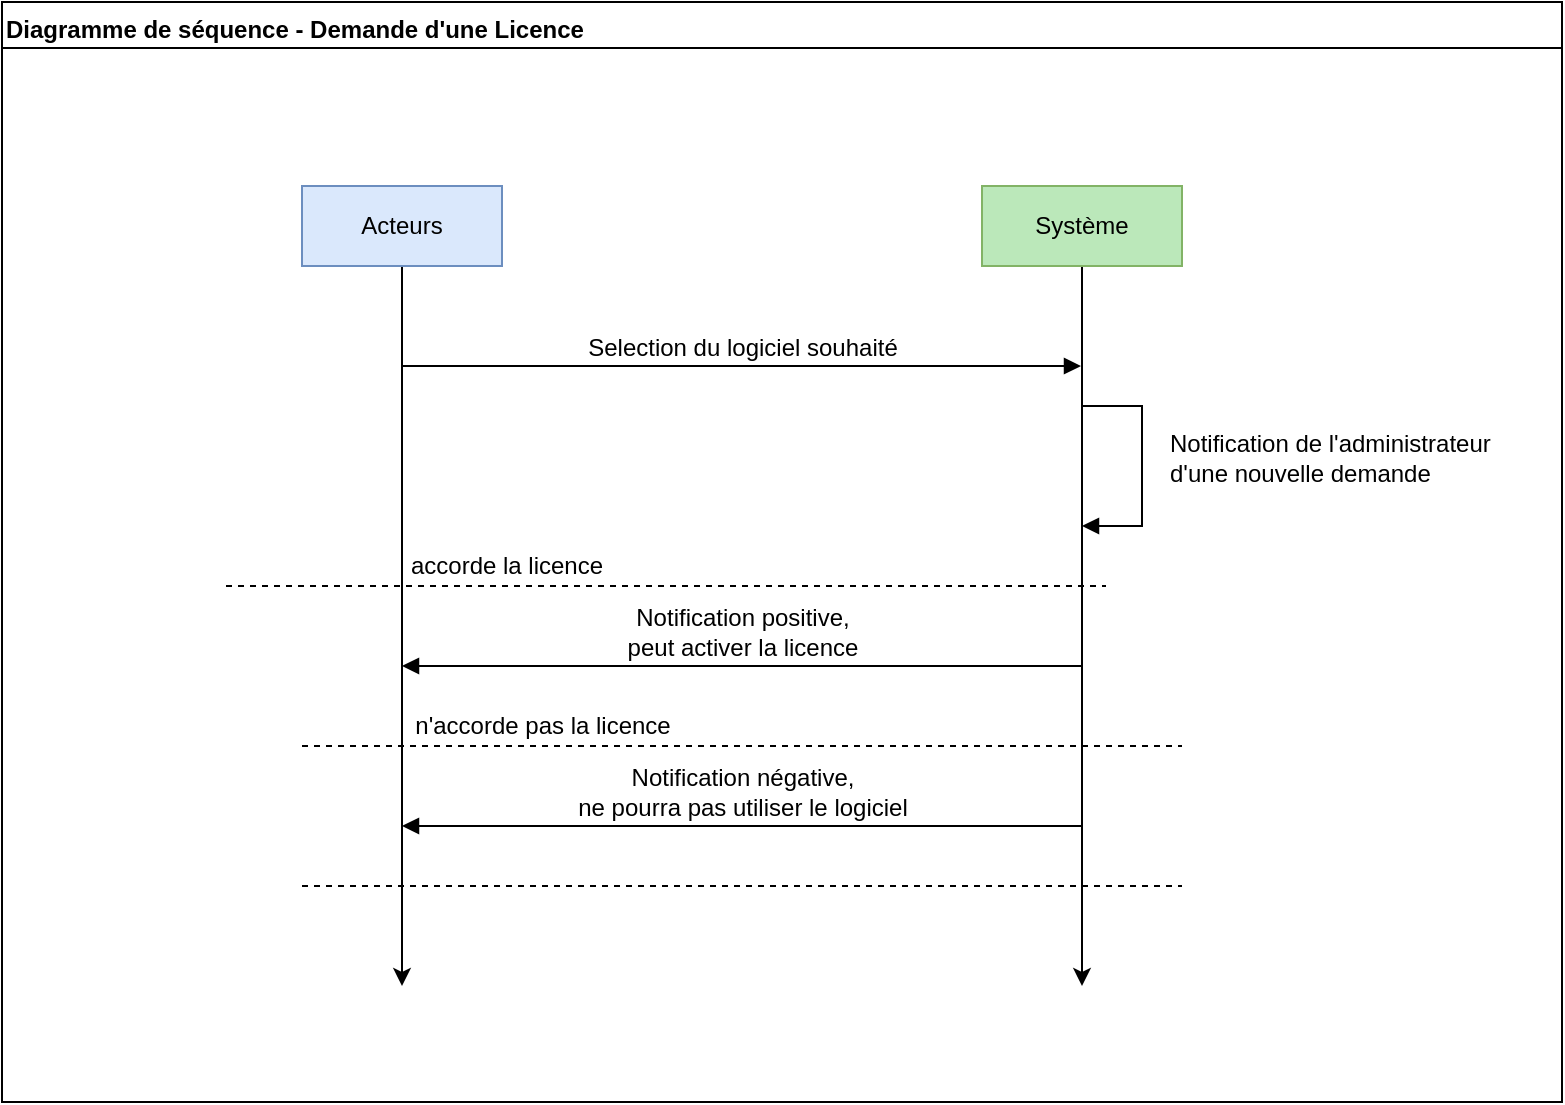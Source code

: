 <mxfile version="15.8.2" type="device"><diagram id="Hlz4Fc1Iq2pXSrLptxwn" name="Page-1"><mxGraphModel dx="1422" dy="850" grid="1" gridSize="10" guides="1" tooltips="1" connect="1" arrows="1" fold="1" page="1" pageScale="1" pageWidth="413" pageHeight="291" background="none" math="0" shadow="0"><root><mxCell id="0"/><mxCell id="1" parent="0"/><mxCell id="wGjPE9pW0LdUyV5kpw4r-16" value="" style="group" parent="1" vertex="1" connectable="0"><mxGeometry x="85" y="50" width="720" height="520" as="geometry"/></mxCell><mxCell id="sQLnvV01_tIX-hhMXwpo-8" value="Selection du logiciel souhaité" style="html=1;verticalAlign=bottom;endArrow=block;fontSize=12;shadow=0;rounded=0;" parent="wGjPE9pW0LdUyV5kpw4r-16" edge="1"><mxGeometry x="90" y="72" width="80" as="geometry"><mxPoint x="140" y="152" as="sourcePoint"/><mxPoint x="479.5" y="152" as="targetPoint"/></mxGeometry></mxCell><mxCell id="sQLnvV01_tIX-hhMXwpo-12" style="edgeStyle=orthogonalEdgeStyle;orthogonalLoop=1;jettySize=auto;html=1;shadow=0;fontSize=12;rounded=0;" parent="wGjPE9pW0LdUyV5kpw4r-16" source="sQLnvV01_tIX-hhMXwpo-10" edge="1"><mxGeometry relative="1" as="geometry"><mxPoint x="140" y="462" as="targetPoint"/></mxGeometry></mxCell><mxCell id="sQLnvV01_tIX-hhMXwpo-10" value="Acteurs" style="whiteSpace=wrap;html=1;shadow=0;fontSize=12;fillColor=#dae8fc;strokeColor=#6c8ebf;rounded=0;" parent="wGjPE9pW0LdUyV5kpw4r-16" vertex="1"><mxGeometry x="90" y="62" width="100" height="40" as="geometry"/></mxCell><mxCell id="sQLnvV01_tIX-hhMXwpo-11" value="&lt;div&gt;Notification de l'administrateur &lt;br&gt;&lt;/div&gt;&lt;div&gt;d'une nouvelle demande&lt;/div&gt;" style="edgeStyle=orthogonalEdgeStyle;html=1;align=left;spacingLeft=2;endArrow=block;fontSize=12;shadow=0;rounded=0;" parent="wGjPE9pW0LdUyV5kpw4r-16" edge="1"><mxGeometry x="-0.077" y="10" relative="1" as="geometry"><mxPoint x="480" y="172.0" as="sourcePoint"/><Array as="points"><mxPoint x="510" y="172"/><mxPoint x="510" y="232"/></Array><mxPoint x="480" y="232" as="targetPoint"/><mxPoint as="offset"/></mxGeometry></mxCell><mxCell id="sQLnvV01_tIX-hhMXwpo-13" style="edgeStyle=orthogonalEdgeStyle;orthogonalLoop=1;jettySize=auto;html=1;shadow=0;fontSize=12;rounded=0;" parent="wGjPE9pW0LdUyV5kpw4r-16" source="sQLnvV01_tIX-hhMXwpo-14" edge="1"><mxGeometry relative="1" as="geometry"><mxPoint x="480" y="462" as="targetPoint"/></mxGeometry></mxCell><mxCell id="sQLnvV01_tIX-hhMXwpo-14" value="Système" style="whiteSpace=wrap;html=1;shadow=0;fontSize=12;fillColor=#BBE8BA;strokeColor=#82b366;rounded=0;" parent="wGjPE9pW0LdUyV5kpw4r-16" vertex="1"><mxGeometry x="430" y="62" width="100" height="40" as="geometry"/></mxCell><mxCell id="sQLnvV01_tIX-hhMXwpo-17" value="" style="group;rounded=0;" parent="wGjPE9pW0LdUyV5kpw4r-16" vertex="1" connectable="0"><mxGeometry x="52" y="242" width="440" height="20" as="geometry"/></mxCell><mxCell id="sQLnvV01_tIX-hhMXwpo-15" value="" style="endArrow=none;dashed=1;html=1;shadow=0;fontSize=12;rounded=0;" parent="sQLnvV01_tIX-hhMXwpo-17" edge="1"><mxGeometry width="50" height="50" relative="1" as="geometry"><mxPoint y="20" as="sourcePoint"/><mxPoint x="440" y="20" as="targetPoint"/></mxGeometry></mxCell><mxCell id="sQLnvV01_tIX-hhMXwpo-16" value="accorde la licence" style="text;html=1;align=center;verticalAlign=middle;resizable=0;points=[];autosize=1;strokeColor=none;fillColor=none;fontSize=12;rounded=0;" parent="sQLnvV01_tIX-hhMXwpo-17" vertex="1"><mxGeometry x="85" width="110" height="20" as="geometry"/></mxCell><mxCell id="sQLnvV01_tIX-hhMXwpo-19" value="" style="endArrow=none;dashed=1;html=1;shadow=0;fontSize=12;rounded=0;" parent="wGjPE9pW0LdUyV5kpw4r-16" edge="1"><mxGeometry x="90" y="322" width="50" height="50" as="geometry"><mxPoint x="90" y="342" as="sourcePoint"/><mxPoint x="530" y="342" as="targetPoint"/></mxGeometry></mxCell><mxCell id="sQLnvV01_tIX-hhMXwpo-20" value="n'accorde pas la licence" style="text;html=1;align=center;verticalAlign=middle;resizable=0;points=[];autosize=1;strokeColor=none;fillColor=none;fontSize=12;rounded=0;" parent="wGjPE9pW0LdUyV5kpw4r-16" vertex="1"><mxGeometry x="140" y="322" width="140" height="20" as="geometry"/></mxCell><mxCell id="sQLnvV01_tIX-hhMXwpo-21" value="Notification positive,&lt;br&gt;peut activer la licence" style="html=1;verticalAlign=bottom;endArrow=block;shadow=0;fontSize=12;rounded=0;" parent="wGjPE9pW0LdUyV5kpw4r-16" edge="1"><mxGeometry width="80" relative="1" as="geometry"><mxPoint x="480" y="302" as="sourcePoint"/><mxPoint x="140" y="302" as="targetPoint"/></mxGeometry></mxCell><mxCell id="sQLnvV01_tIX-hhMXwpo-22" value="Notification négative,&lt;br&gt;ne pourra pas utiliser le logiciel" style="html=1;verticalAlign=bottom;endArrow=block;shadow=0;fontSize=12;rounded=0;" parent="wGjPE9pW0LdUyV5kpw4r-16" edge="1"><mxGeometry width="80" relative="1" as="geometry"><mxPoint x="480" y="382" as="sourcePoint"/><mxPoint x="140" y="382" as="targetPoint"/></mxGeometry></mxCell><mxCell id="sQLnvV01_tIX-hhMXwpo-23" value="" style="endArrow=none;dashed=1;html=1;shadow=0;fontSize=12;rounded=0;" parent="wGjPE9pW0LdUyV5kpw4r-16" edge="1"><mxGeometry x="90" y="392" width="50" height="50" as="geometry"><mxPoint x="90" y="412" as="sourcePoint"/><mxPoint x="530" y="412" as="targetPoint"/></mxGeometry></mxCell><mxCell id="sQLnvV01_tIX-hhMXwpo-25" value="Diagramme de séquence - Demande d'une Licence" style="swimlane;pointerEvents=0;verticalAlign=top;startSize=23;align=left;rounded=0;" parent="wGjPE9pW0LdUyV5kpw4r-16" vertex="1"><mxGeometry x="-60" y="-30" width="780" height="550" as="geometry"/></mxCell></root></mxGraphModel></diagram></mxfile>